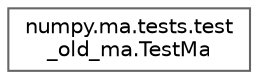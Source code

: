 digraph "Graphical Class Hierarchy"
{
 // LATEX_PDF_SIZE
  bgcolor="transparent";
  edge [fontname=Helvetica,fontsize=10,labelfontname=Helvetica,labelfontsize=10];
  node [fontname=Helvetica,fontsize=10,shape=box,height=0.2,width=0.4];
  rankdir="LR";
  Node0 [id="Node000000",label="numpy.ma.tests.test\l_old_ma.TestMa",height=0.2,width=0.4,color="grey40", fillcolor="white", style="filled",URL="$d7/dc4/classnumpy_1_1ma_1_1tests_1_1test__old__ma_1_1TestMa.html",tooltip=" "];
}
